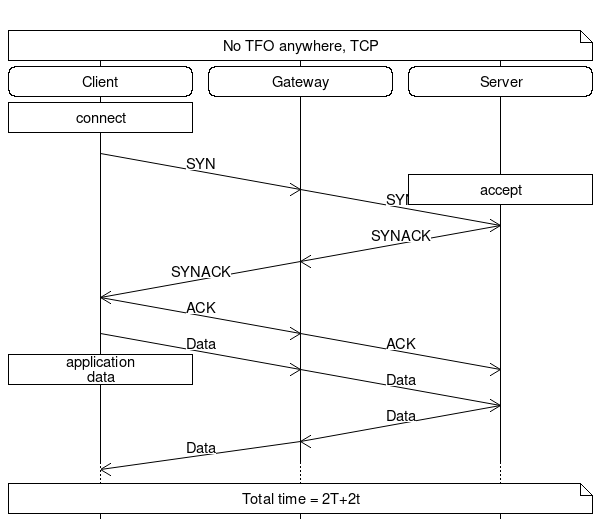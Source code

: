 # MSC for no TFO anywhere, SOCKS4 
msc {
#     hscale = "0.5";
     c[label=""], pc[label=""], s[label=""]; 
     c note s[label="No TFO anywhere, TCP"];
     c rbox c [label="Client"], 
     pc rbox pc[label="Gateway"], 
     s rbox s[label="Server"];

     c box c [label ="connect"];
     c =>> pc[label = "SYN", arcskip=1 ];  
     pc =>> s[label = "SYN", arcskip=1 ],   
     s box s [label ="accept"];
     s =>> pc[label = "SYNACK", arcskip=1 ]; 
     pc =>> c[label = "SYNACK", arcskip=1 ]; 
     c =>> pc [label = "ACK", arcskip=1];
     pc =>> s [label = "ACK", arcskip=1],
     c =>> pc [label ="Data", arcskip=1]; 
     pc =>> s [label ="Data", arcskip=1],  
     c box c [label ="application\ndata"];
     s =>> pc [label ="Data", arcskip=1]; 
     pc =>> c [label ="Data", arcskip=1]; 

     ...;
     c note s[label="Total time = 2T+2t"];
}
